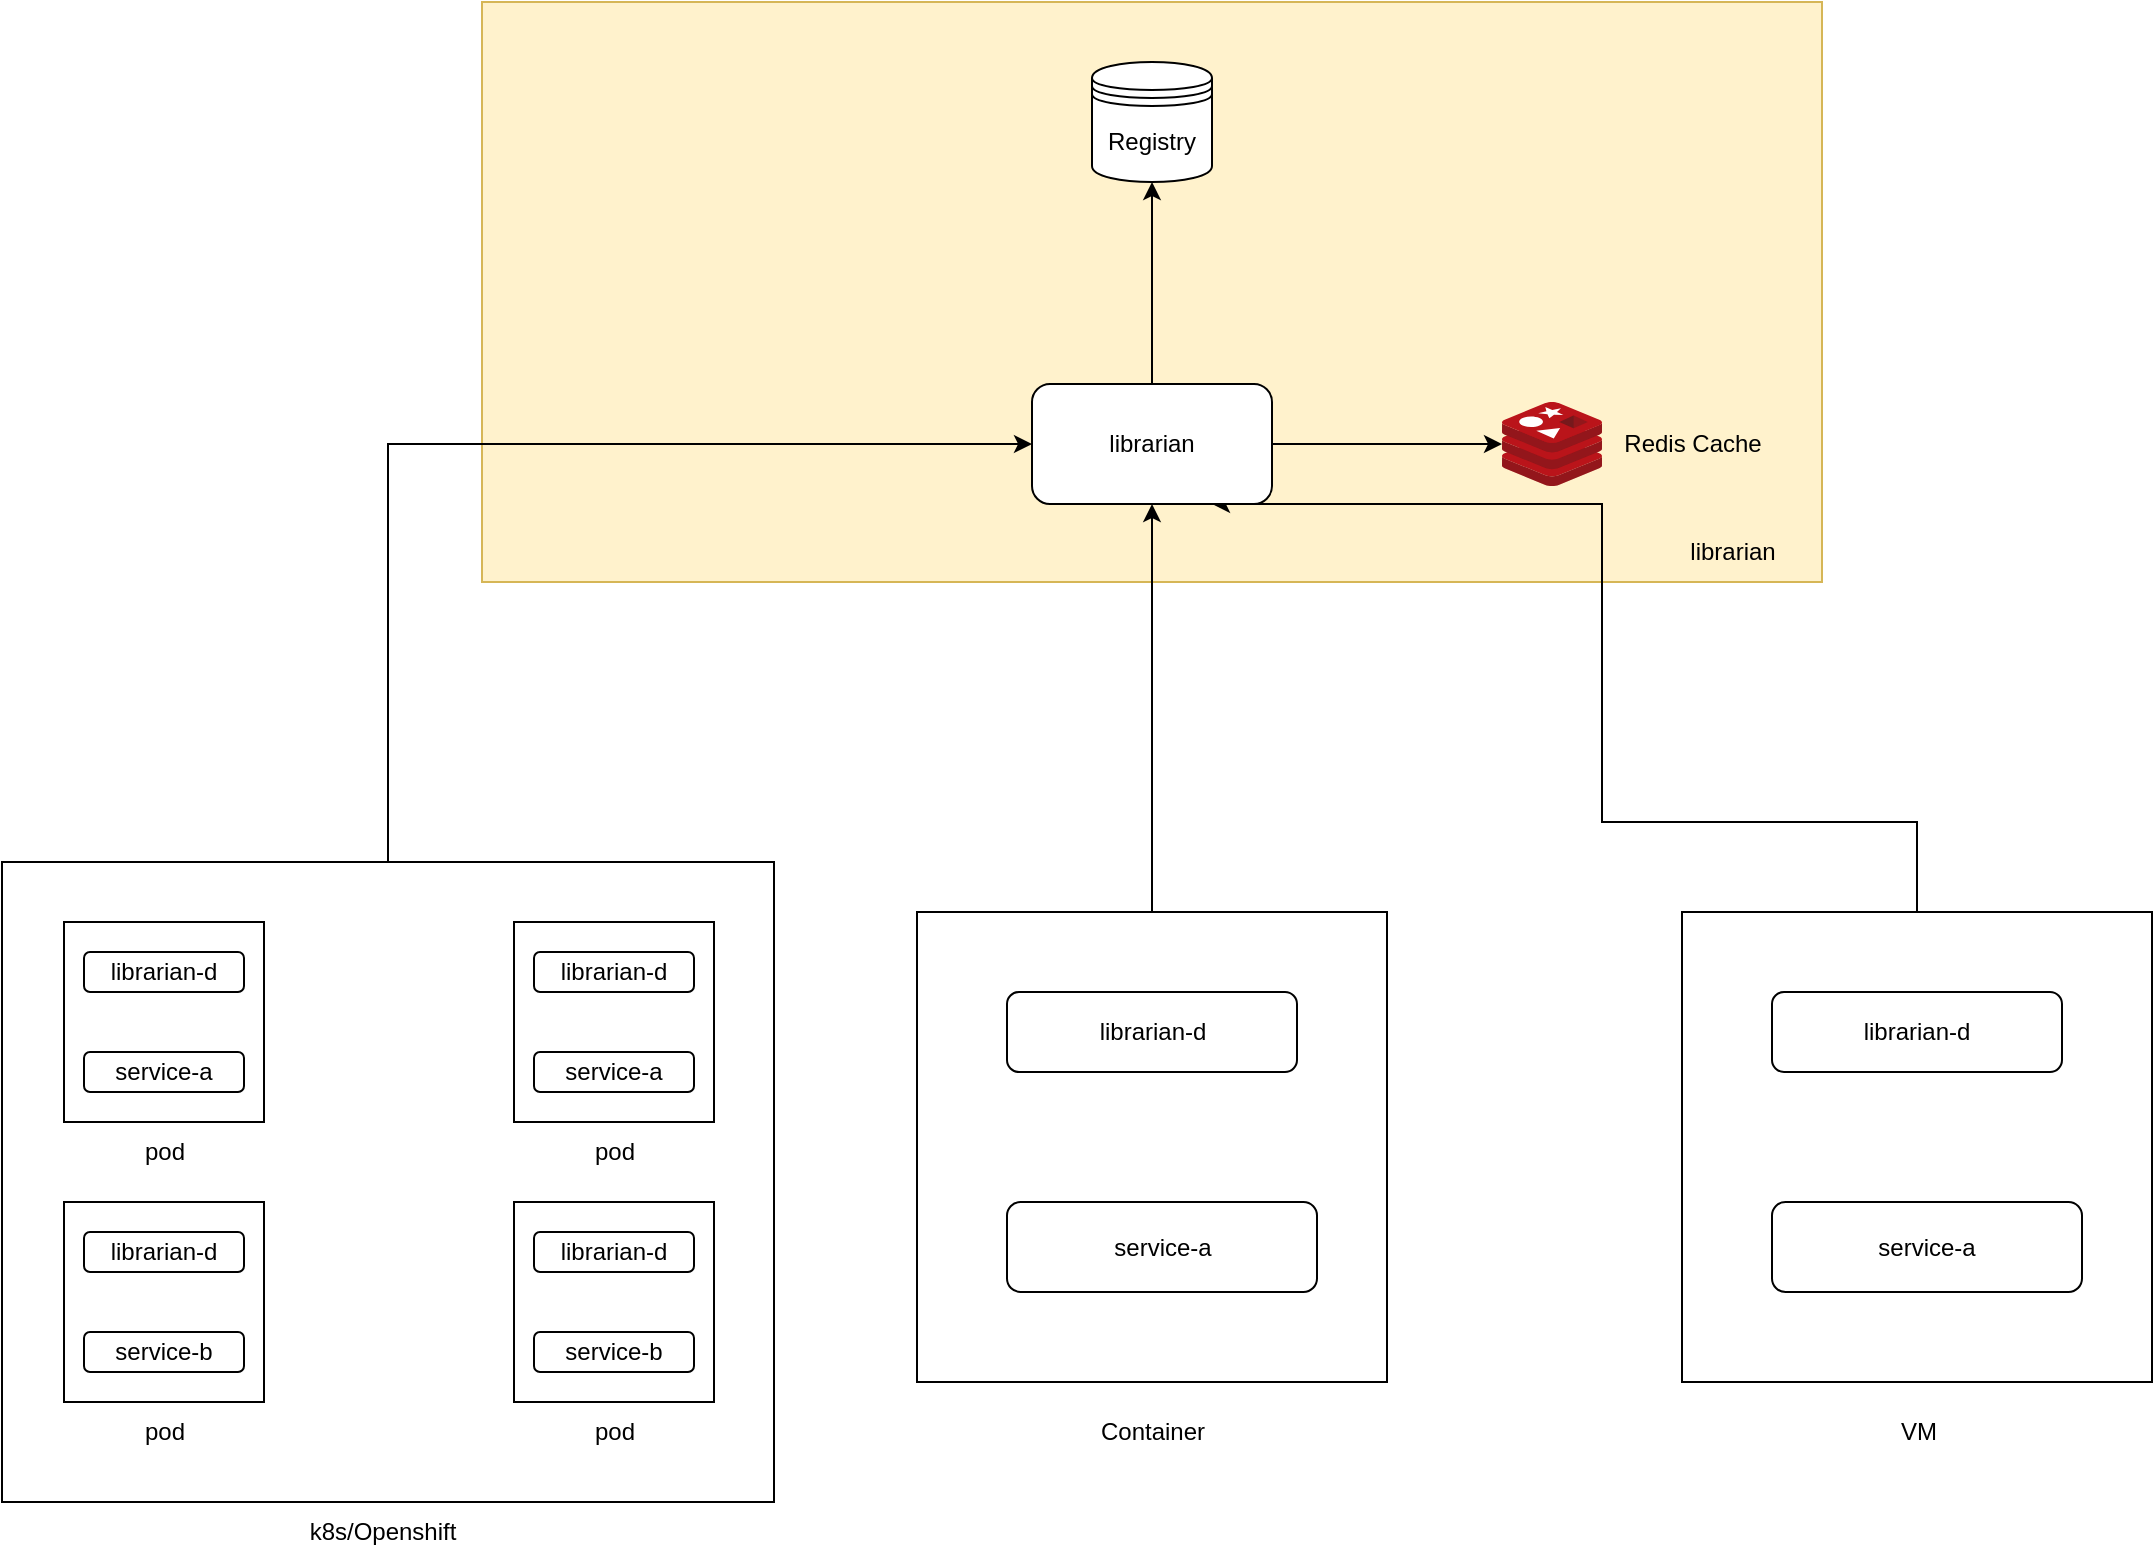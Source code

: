 <mxfile version="20.8.16" type="device"><diagram id="T3zy43xBxYmcpjcq6XOd" name="Page-1"><mxGraphModel dx="2049" dy="1096" grid="1" gridSize="10" guides="1" tooltips="1" connect="1" arrows="1" fold="1" page="1" pageScale="1" pageWidth="827" pageHeight="1169" math="0" shadow="0"><root><mxCell id="0"/><mxCell id="1" parent="0"/><mxCell id="UwWMAB5FLBFbhZvQmLW_-1" value="" style="rounded=0;whiteSpace=wrap;html=1;fillColor=#fff2cc;strokeColor=#d6b656;" vertex="1" parent="1"><mxGeometry x="350" y="90" width="670" height="290" as="geometry"/></mxCell><mxCell id="UwWMAB5FLBFbhZvQmLW_-2" value="librarian" style="text;html=1;align=center;verticalAlign=middle;resizable=0;points=[];autosize=1;strokeColor=none;fillColor=none;" vertex="1" parent="1"><mxGeometry x="940" y="350" width="70" height="30" as="geometry"/></mxCell><mxCell id="UwWMAB5FLBFbhZvQmLW_-27" value="k8s/Openshift" style="text;html=1;align=center;verticalAlign=middle;resizable=0;points=[];autosize=1;strokeColor=none;fillColor=none;" vertex="1" parent="1"><mxGeometry x="250" y="840" width="100" height="30" as="geometry"/></mxCell><mxCell id="UwWMAB5FLBFbhZvQmLW_-29" value="Redis Cache" style="text;html=1;align=center;verticalAlign=middle;resizable=0;points=[];autosize=1;strokeColor=none;fillColor=none;" vertex="1" parent="1"><mxGeometry x="910" y="296" width="90" height="30" as="geometry"/></mxCell><mxCell id="UwWMAB5FLBFbhZvQmLW_-39" value="" style="group" vertex="1" connectable="0" parent="1"><mxGeometry x="110" y="520" width="386" height="320" as="geometry"/></mxCell><mxCell id="UwWMAB5FLBFbhZvQmLW_-10" value="" style="rounded=0;whiteSpace=wrap;html=1;" vertex="1" parent="UwWMAB5FLBFbhZvQmLW_-39"><mxGeometry width="386" height="320" as="geometry"/></mxCell><mxCell id="UwWMAB5FLBFbhZvQmLW_-11" value="" style="whiteSpace=wrap;html=1;aspect=fixed;" vertex="1" parent="UwWMAB5FLBFbhZvQmLW_-39"><mxGeometry x="31" y="30" width="100" height="100" as="geometry"/></mxCell><mxCell id="UwWMAB5FLBFbhZvQmLW_-12" value="" style="whiteSpace=wrap;html=1;aspect=fixed;" vertex="1" parent="UwWMAB5FLBFbhZvQmLW_-39"><mxGeometry x="31" y="170" width="100" height="100" as="geometry"/></mxCell><mxCell id="UwWMAB5FLBFbhZvQmLW_-13" value="" style="whiteSpace=wrap;html=1;aspect=fixed;" vertex="1" parent="UwWMAB5FLBFbhZvQmLW_-39"><mxGeometry x="256" y="170" width="100" height="100" as="geometry"/></mxCell><mxCell id="UwWMAB5FLBFbhZvQmLW_-14" value="" style="whiteSpace=wrap;html=1;aspect=fixed;" vertex="1" parent="UwWMAB5FLBFbhZvQmLW_-39"><mxGeometry x="256" y="30" width="100" height="100" as="geometry"/></mxCell><mxCell id="UwWMAB5FLBFbhZvQmLW_-15" value="librarian-d" style="rounded=1;whiteSpace=wrap;html=1;" vertex="1" parent="UwWMAB5FLBFbhZvQmLW_-39"><mxGeometry x="41" y="45" width="80" height="20" as="geometry"/></mxCell><mxCell id="UwWMAB5FLBFbhZvQmLW_-16" value="service-a" style="rounded=1;whiteSpace=wrap;html=1;" vertex="1" parent="UwWMAB5FLBFbhZvQmLW_-39"><mxGeometry x="41" y="95" width="80" height="20" as="geometry"/></mxCell><mxCell id="UwWMAB5FLBFbhZvQmLW_-17" value="librarian-d" style="rounded=1;whiteSpace=wrap;html=1;" vertex="1" parent="UwWMAB5FLBFbhZvQmLW_-39"><mxGeometry x="41" y="185" width="80" height="20" as="geometry"/></mxCell><mxCell id="UwWMAB5FLBFbhZvQmLW_-18" value="service-b" style="rounded=1;whiteSpace=wrap;html=1;" vertex="1" parent="UwWMAB5FLBFbhZvQmLW_-39"><mxGeometry x="41" y="235" width="80" height="20" as="geometry"/></mxCell><mxCell id="UwWMAB5FLBFbhZvQmLW_-19" value="librarian-d" style="rounded=1;whiteSpace=wrap;html=1;" vertex="1" parent="UwWMAB5FLBFbhZvQmLW_-39"><mxGeometry x="266" y="45" width="80" height="20" as="geometry"/></mxCell><mxCell id="UwWMAB5FLBFbhZvQmLW_-20" value="service-a" style="rounded=1;whiteSpace=wrap;html=1;" vertex="1" parent="UwWMAB5FLBFbhZvQmLW_-39"><mxGeometry x="266" y="95" width="80" height="20" as="geometry"/></mxCell><mxCell id="UwWMAB5FLBFbhZvQmLW_-21" value="librarian-d" style="rounded=1;whiteSpace=wrap;html=1;" vertex="1" parent="UwWMAB5FLBFbhZvQmLW_-39"><mxGeometry x="266" y="185" width="80" height="20" as="geometry"/></mxCell><mxCell id="UwWMAB5FLBFbhZvQmLW_-22" value="service-b" style="rounded=1;whiteSpace=wrap;html=1;" vertex="1" parent="UwWMAB5FLBFbhZvQmLW_-39"><mxGeometry x="266" y="235" width="80" height="20" as="geometry"/></mxCell><mxCell id="UwWMAB5FLBFbhZvQmLW_-23" value="pod" style="text;html=1;align=center;verticalAlign=middle;resizable=0;points=[];autosize=1;strokeColor=none;fillColor=none;" vertex="1" parent="UwWMAB5FLBFbhZvQmLW_-39"><mxGeometry x="61" y="130" width="40" height="30" as="geometry"/></mxCell><mxCell id="UwWMAB5FLBFbhZvQmLW_-25" value="pod" style="text;html=1;align=center;verticalAlign=middle;resizable=0;points=[];autosize=1;strokeColor=none;fillColor=none;" vertex="1" parent="UwWMAB5FLBFbhZvQmLW_-39"><mxGeometry x="286" y="130" width="40" height="30" as="geometry"/></mxCell><mxCell id="UwWMAB5FLBFbhZvQmLW_-26" value="pod" style="text;html=1;align=center;verticalAlign=middle;resizable=0;points=[];autosize=1;strokeColor=none;fillColor=none;" vertex="1" parent="UwWMAB5FLBFbhZvQmLW_-39"><mxGeometry x="61" y="270" width="40" height="30" as="geometry"/></mxCell><mxCell id="UwWMAB5FLBFbhZvQmLW_-24" value="pod" style="text;html=1;align=center;verticalAlign=middle;resizable=0;points=[];autosize=1;strokeColor=none;fillColor=none;" vertex="1" parent="UwWMAB5FLBFbhZvQmLW_-39"><mxGeometry x="286" y="270" width="40" height="30" as="geometry"/></mxCell><mxCell id="UwWMAB5FLBFbhZvQmLW_-40" value="" style="group" vertex="1" connectable="0" parent="1"><mxGeometry x="567.5" y="545" width="235" height="275" as="geometry"/></mxCell><mxCell id="UwWMAB5FLBFbhZvQmLW_-30" value="" style="whiteSpace=wrap;html=1;aspect=fixed;" vertex="1" parent="UwWMAB5FLBFbhZvQmLW_-40"><mxGeometry width="235" height="235" as="geometry"/></mxCell><mxCell id="UwWMAB5FLBFbhZvQmLW_-31" value="Container" style="text;html=1;align=center;verticalAlign=middle;resizable=0;points=[];autosize=1;strokeColor=none;fillColor=none;" vertex="1" parent="UwWMAB5FLBFbhZvQmLW_-40"><mxGeometry x="77.5" y="245" width="80" height="30" as="geometry"/></mxCell><mxCell id="UwWMAB5FLBFbhZvQmLW_-32" value="librarian-d" style="rounded=1;whiteSpace=wrap;html=1;" vertex="1" parent="UwWMAB5FLBFbhZvQmLW_-40"><mxGeometry x="45" y="40" width="145" height="40" as="geometry"/></mxCell><mxCell id="UwWMAB5FLBFbhZvQmLW_-33" value="service-a" style="rounded=1;whiteSpace=wrap;html=1;" vertex="1" parent="UwWMAB5FLBFbhZvQmLW_-40"><mxGeometry x="45" y="145" width="155" height="45" as="geometry"/></mxCell><mxCell id="UwWMAB5FLBFbhZvQmLW_-41" value="" style="group" vertex="1" connectable="0" parent="1"><mxGeometry x="950" y="545" width="235" height="275" as="geometry"/></mxCell><mxCell id="UwWMAB5FLBFbhZvQmLW_-35" value="" style="whiteSpace=wrap;html=1;aspect=fixed;" vertex="1" parent="UwWMAB5FLBFbhZvQmLW_-41"><mxGeometry width="235" height="235" as="geometry"/></mxCell><mxCell id="UwWMAB5FLBFbhZvQmLW_-36" value="VM" style="text;html=1;align=center;verticalAlign=middle;resizable=0;points=[];autosize=1;strokeColor=none;fillColor=none;" vertex="1" parent="UwWMAB5FLBFbhZvQmLW_-41"><mxGeometry x="97.5" y="245" width="40" height="30" as="geometry"/></mxCell><mxCell id="UwWMAB5FLBFbhZvQmLW_-37" value="librarian-d" style="rounded=1;whiteSpace=wrap;html=1;" vertex="1" parent="UwWMAB5FLBFbhZvQmLW_-41"><mxGeometry x="45" y="40" width="145" height="40" as="geometry"/></mxCell><mxCell id="UwWMAB5FLBFbhZvQmLW_-38" value="service-a" style="rounded=1;whiteSpace=wrap;html=1;" vertex="1" parent="UwWMAB5FLBFbhZvQmLW_-41"><mxGeometry x="45" y="145" width="155" height="45" as="geometry"/></mxCell><mxCell id="UwWMAB5FLBFbhZvQmLW_-44" style="edgeStyle=orthogonalEdgeStyle;rounded=0;orthogonalLoop=1;jettySize=auto;html=1;" edge="1" parent="1" source="UwWMAB5FLBFbhZvQmLW_-10" target="UwWMAB5FLBFbhZvQmLW_-3"><mxGeometry relative="1" as="geometry"><Array as="points"><mxPoint x="303" y="311"/></Array></mxGeometry></mxCell><mxCell id="UwWMAB5FLBFbhZvQmLW_-45" style="edgeStyle=orthogonalEdgeStyle;rounded=0;orthogonalLoop=1;jettySize=auto;html=1;entryX=0.5;entryY=1;entryDx=0;entryDy=0;" edge="1" parent="1" source="UwWMAB5FLBFbhZvQmLW_-30" target="UwWMAB5FLBFbhZvQmLW_-3"><mxGeometry relative="1" as="geometry"/></mxCell><mxCell id="UwWMAB5FLBFbhZvQmLW_-47" style="edgeStyle=orthogonalEdgeStyle;rounded=0;orthogonalLoop=1;jettySize=auto;html=1;entryX=0.75;entryY=1;entryDx=0;entryDy=0;exitX=0.5;exitY=0;exitDx=0;exitDy=0;" edge="1" parent="1" source="UwWMAB5FLBFbhZvQmLW_-35" target="UwWMAB5FLBFbhZvQmLW_-3"><mxGeometry relative="1" as="geometry"><Array as="points"><mxPoint x="1067" y="500"/><mxPoint x="910" y="500"/><mxPoint x="910" y="341"/></Array></mxGeometry></mxCell><mxCell id="UwWMAB5FLBFbhZvQmLW_-9" value="" style="edgeStyle=orthogonalEdgeStyle;rounded=0;orthogonalLoop=1;jettySize=auto;html=1;" edge="1" parent="1" source="UwWMAB5FLBFbhZvQmLW_-3" target="UwWMAB5FLBFbhZvQmLW_-4"><mxGeometry relative="1" as="geometry"/></mxCell><mxCell id="UwWMAB5FLBFbhZvQmLW_-28" value="" style="edgeStyle=orthogonalEdgeStyle;rounded=0;orthogonalLoop=1;jettySize=auto;html=1;" edge="1" parent="1" source="UwWMAB5FLBFbhZvQmLW_-3" target="UwWMAB5FLBFbhZvQmLW_-5"><mxGeometry relative="1" as="geometry"/></mxCell><mxCell id="UwWMAB5FLBFbhZvQmLW_-5" value="" style="sketch=0;aspect=fixed;html=1;points=[];align=center;image;fontSize=12;image=img/lib/mscae/Cache_Redis_Product.svg;" vertex="1" parent="1"><mxGeometry x="860" y="290" width="50" height="42" as="geometry"/></mxCell><mxCell id="UwWMAB5FLBFbhZvQmLW_-4" value="Registry" style="shape=datastore;whiteSpace=wrap;html=1;" vertex="1" parent="1"><mxGeometry x="655" y="120" width="60" height="60" as="geometry"/></mxCell><mxCell id="UwWMAB5FLBFbhZvQmLW_-3" value="librarian" style="rounded=1;whiteSpace=wrap;html=1;" vertex="1" parent="1"><mxGeometry x="625" y="281" width="120" height="60" as="geometry"/></mxCell></root></mxGraphModel></diagram></mxfile>